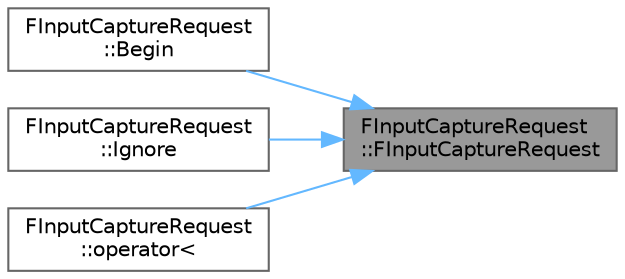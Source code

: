 digraph "FInputCaptureRequest::FInputCaptureRequest"
{
 // INTERACTIVE_SVG=YES
 // LATEX_PDF_SIZE
  bgcolor="transparent";
  edge [fontname=Helvetica,fontsize=10,labelfontname=Helvetica,labelfontsize=10];
  node [fontname=Helvetica,fontsize=10,shape=box,height=0.2,width=0.4];
  rankdir="RL";
  Node1 [id="Node000001",label="FInputCaptureRequest\l::FInputCaptureRequest",height=0.2,width=0.4,color="gray40", fillcolor="grey60", style="filled", fontcolor="black",tooltip=" "];
  Node1 -> Node2 [id="edge1_Node000001_Node000002",dir="back",color="steelblue1",style="solid",tooltip=" "];
  Node2 [id="Node000002",label="FInputCaptureRequest\l::Begin",height=0.2,width=0.4,color="grey40", fillcolor="white", style="filled",URL="$dd/d7e/structFInputCaptureRequest.html#a7914b5b11cfb988468b837bb554d3e35",tooltip="Create a Begin-capture request."];
  Node1 -> Node3 [id="edge2_Node000001_Node000003",dir="back",color="steelblue1",style="solid",tooltip=" "];
  Node3 [id="Node000003",label="FInputCaptureRequest\l::Ignore",height=0.2,width=0.4,color="grey40", fillcolor="white", style="filled",URL="$dd/d7e/structFInputCaptureRequest.html#a2dcbcac1bc12a9ab1c6fdebcdf5d44b6",tooltip="Create an ignore-capture request."];
  Node1 -> Node4 [id="edge3_Node000001_Node000004",dir="back",color="steelblue1",style="solid",tooltip=" "];
  Node4 [id="Node000004",label="FInputCaptureRequest\l::operator\<",height=0.2,width=0.4,color="grey40", fillcolor="white", style="filled",URL="$dd/d7e/structFInputCaptureRequest.html#a0981514bc38037cdb702b89fa70736a5",tooltip=" "];
}
